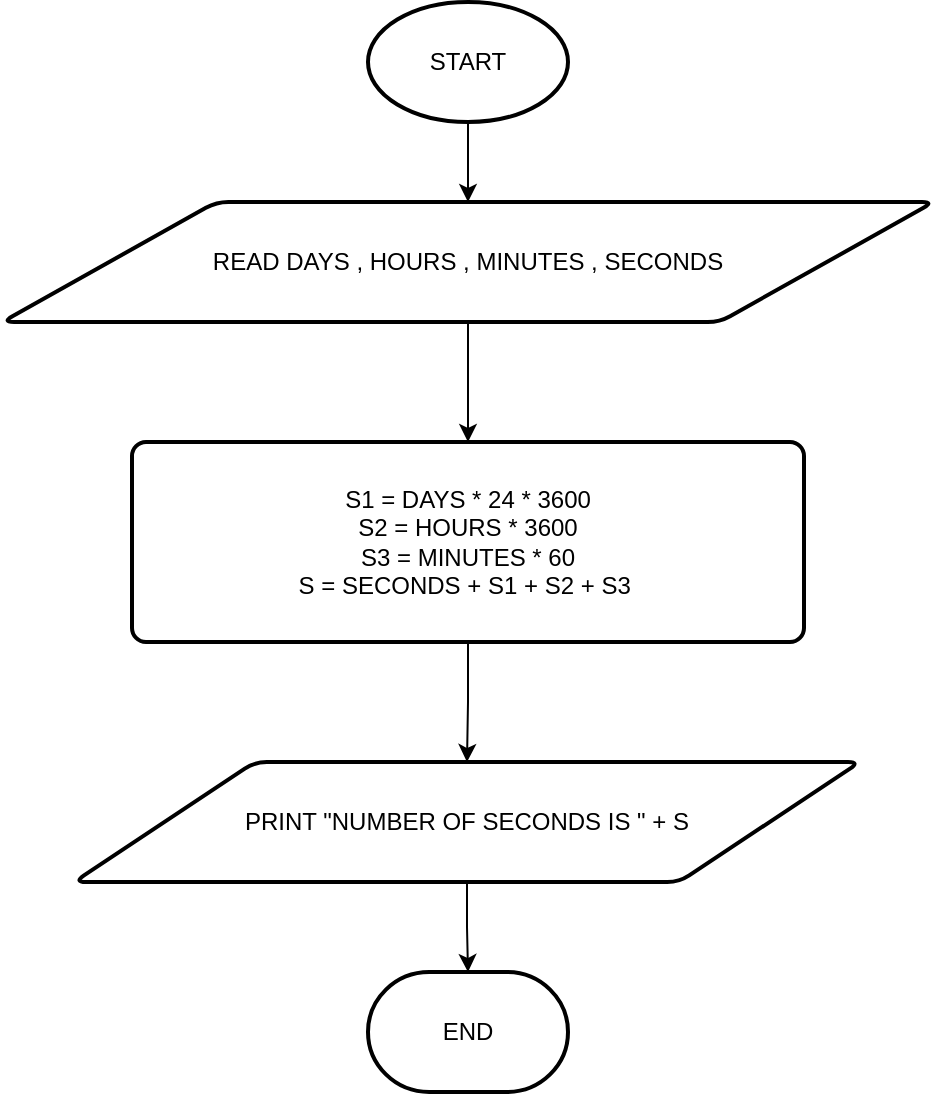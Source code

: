 <mxfile version="26.0.3">
  <diagram id="C5RBs43oDa-KdzZeNtuy" name="Page-1">
    <mxGraphModel dx="1290" dy="530" grid="1" gridSize="10" guides="1" tooltips="1" connect="1" arrows="1" fold="1" page="1" pageScale="1" pageWidth="827" pageHeight="1169" math="0" shadow="0">
      <root>
        <mxCell id="WIyWlLk6GJQsqaUBKTNV-0" />
        <mxCell id="WIyWlLk6GJQsqaUBKTNV-1" parent="WIyWlLk6GJQsqaUBKTNV-0" />
        <mxCell id="v5XVIQ5Zl064v_nTVc3P-2" style="edgeStyle=orthogonalEdgeStyle;rounded=0;orthogonalLoop=1;jettySize=auto;html=1;exitX=0.5;exitY=1;exitDx=0;exitDy=0;exitPerimeter=0;entryX=0.5;entryY=0;entryDx=0;entryDy=0;" edge="1" parent="WIyWlLk6GJQsqaUBKTNV-1" source="v5XVIQ5Zl064v_nTVc3P-0" target="v5XVIQ5Zl064v_nTVc3P-1">
          <mxGeometry relative="1" as="geometry" />
        </mxCell>
        <mxCell id="v5XVIQ5Zl064v_nTVc3P-0" value="START" style="strokeWidth=2;html=1;shape=mxgraph.flowchart.start_1;whiteSpace=wrap;" vertex="1" parent="WIyWlLk6GJQsqaUBKTNV-1">
          <mxGeometry x="364" y="40" width="100" height="60" as="geometry" />
        </mxCell>
        <mxCell id="v5XVIQ5Zl064v_nTVc3P-4" style="edgeStyle=orthogonalEdgeStyle;rounded=0;orthogonalLoop=1;jettySize=auto;html=1;exitX=0.5;exitY=1;exitDx=0;exitDy=0;" edge="1" parent="WIyWlLk6GJQsqaUBKTNV-1" source="v5XVIQ5Zl064v_nTVc3P-1" target="v5XVIQ5Zl064v_nTVc3P-3">
          <mxGeometry relative="1" as="geometry" />
        </mxCell>
        <mxCell id="v5XVIQ5Zl064v_nTVc3P-1" value="READ DAYS , HOURS , MINUTES , SECONDS" style="shape=parallelogram;html=1;strokeWidth=2;perimeter=parallelogramPerimeter;whiteSpace=wrap;rounded=1;arcSize=12;size=0.23;" vertex="1" parent="WIyWlLk6GJQsqaUBKTNV-1">
          <mxGeometry x="181" y="140" width="466" height="60" as="geometry" />
        </mxCell>
        <mxCell id="v5XVIQ5Zl064v_nTVc3P-6" style="edgeStyle=orthogonalEdgeStyle;rounded=0;orthogonalLoop=1;jettySize=auto;html=1;exitX=0.5;exitY=1;exitDx=0;exitDy=0;" edge="1" parent="WIyWlLk6GJQsqaUBKTNV-1" source="v5XVIQ5Zl064v_nTVc3P-3" target="v5XVIQ5Zl064v_nTVc3P-5">
          <mxGeometry relative="1" as="geometry" />
        </mxCell>
        <mxCell id="v5XVIQ5Zl064v_nTVc3P-3" value="S1 = DAYS * 24 * 3600&lt;div&gt;S2 = HOURS * 3600&lt;/div&gt;&lt;div&gt;S3 = MINUTES * 60&lt;/div&gt;&lt;div&gt;S = SECONDS + S1 + S2 + S3&amp;nbsp;&lt;/div&gt;" style="rounded=1;whiteSpace=wrap;html=1;absoluteArcSize=1;arcSize=14;strokeWidth=2;" vertex="1" parent="WIyWlLk6GJQsqaUBKTNV-1">
          <mxGeometry x="246" y="260" width="336" height="100" as="geometry" />
        </mxCell>
        <mxCell id="v5XVIQ5Zl064v_nTVc3P-5" value="PRINT &quot;NUMBER OF SECONDS IS &quot; + S" style="shape=parallelogram;html=1;strokeWidth=2;perimeter=parallelogramPerimeter;whiteSpace=wrap;rounded=1;arcSize=12;size=0.23;" vertex="1" parent="WIyWlLk6GJQsqaUBKTNV-1">
          <mxGeometry x="217" y="420" width="393" height="60" as="geometry" />
        </mxCell>
        <mxCell id="v5XVIQ5Zl064v_nTVc3P-7" value="END" style="strokeWidth=2;html=1;shape=mxgraph.flowchart.terminator;whiteSpace=wrap;" vertex="1" parent="WIyWlLk6GJQsqaUBKTNV-1">
          <mxGeometry x="364" y="525" width="100" height="60" as="geometry" />
        </mxCell>
        <mxCell id="v5XVIQ5Zl064v_nTVc3P-8" style="edgeStyle=orthogonalEdgeStyle;rounded=0;orthogonalLoop=1;jettySize=auto;html=1;exitX=0.5;exitY=1;exitDx=0;exitDy=0;entryX=0.5;entryY=0;entryDx=0;entryDy=0;entryPerimeter=0;" edge="1" parent="WIyWlLk6GJQsqaUBKTNV-1" source="v5XVIQ5Zl064v_nTVc3P-5" target="v5XVIQ5Zl064v_nTVc3P-7">
          <mxGeometry relative="1" as="geometry" />
        </mxCell>
      </root>
    </mxGraphModel>
  </diagram>
</mxfile>
